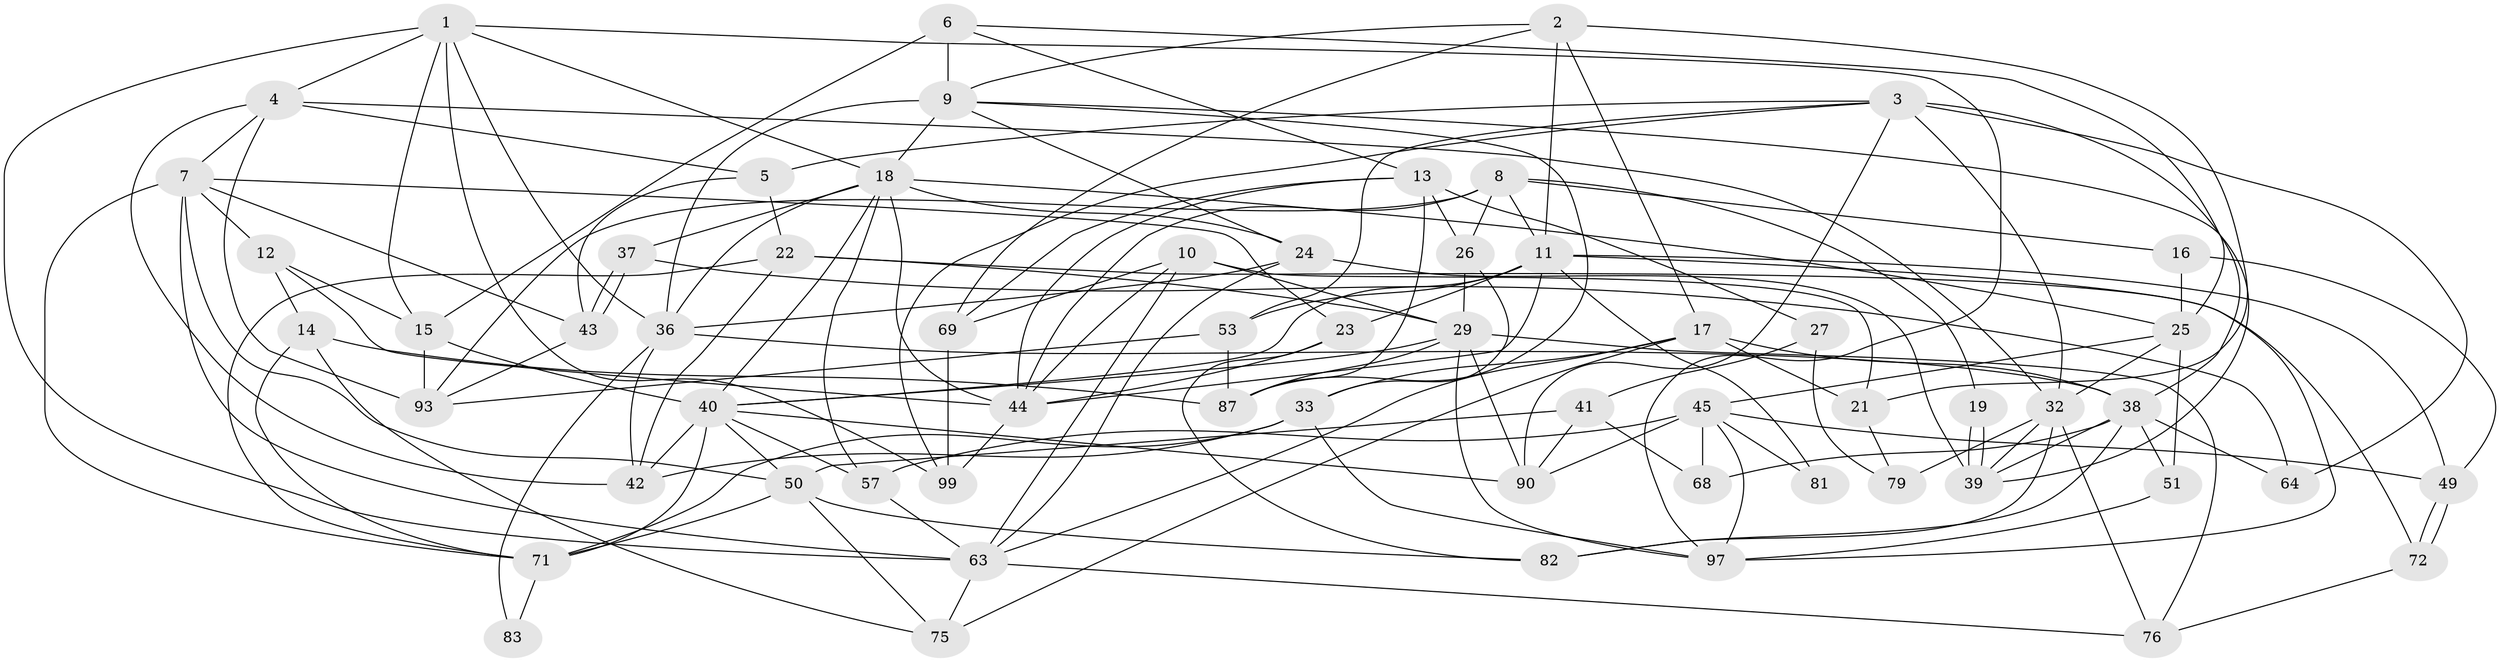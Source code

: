 // original degree distribution, {4: 0.36, 5: 0.23, 2: 0.13, 6: 0.02, 3: 0.21, 9: 0.02, 8: 0.01, 7: 0.02}
// Generated by graph-tools (version 1.1) at 2025/42/03/06/25 10:42:00]
// undirected, 61 vertices, 158 edges
graph export_dot {
graph [start="1"]
  node [color=gray90,style=filled];
  1 [super="+30"];
  2;
  3 [super="+62"];
  4 [super="+66"];
  5;
  6 [super="+47"];
  7 [super="+54"];
  8 [super="+35"];
  9 [super="+55"];
  10;
  11 [super="+20"];
  12 [super="+65"];
  13 [super="+78"];
  14 [super="+85"];
  15 [super="+80"];
  16;
  17 [super="+84"];
  18 [super="+31"];
  19;
  21;
  22 [super="+28"];
  23;
  24 [super="+60"];
  25 [super="+100"];
  26;
  27 [super="+77"];
  29 [super="+34"];
  32 [super="+59"];
  33 [super="+92"];
  36 [super="+56"];
  37;
  38 [super="+61"];
  39;
  40 [super="+73"];
  41 [super="+89"];
  42 [super="+46"];
  43 [super="+52"];
  44 [super="+48"];
  45 [super="+58"];
  49 [super="+74"];
  50 [super="+86"];
  51;
  53;
  57;
  63 [super="+67"];
  64 [super="+88"];
  68 [super="+70"];
  69;
  71 [super="+94"];
  72;
  75;
  76 [super="+91"];
  79;
  81;
  82;
  83;
  87 [super="+96"];
  90;
  93 [super="+95"];
  97 [super="+98"];
  99;
  1 -- 4;
  1 -- 97;
  1 -- 36;
  1 -- 18;
  1 -- 99;
  1 -- 63;
  1 -- 15;
  2 -- 69;
  2 -- 11;
  2 -- 17;
  2 -- 21;
  2 -- 9;
  3 -- 32;
  3 -- 64;
  3 -- 99;
  3 -- 53;
  3 -- 5;
  3 -- 90;
  3 -- 38;
  4 -- 42;
  4 -- 5;
  4 -- 93;
  4 -- 32;
  4 -- 7;
  5 -- 43;
  5 -- 22;
  6 -- 9;
  6 -- 15 [weight=2];
  6 -- 25;
  6 -- 13;
  7 -- 50;
  7 -- 71;
  7 -- 23;
  7 -- 43;
  7 -- 12;
  7 -- 63;
  8 -- 16;
  8 -- 19;
  8 -- 44;
  8 -- 26;
  8 -- 11;
  8 -- 93;
  9 -- 39;
  9 -- 18;
  9 -- 87;
  9 -- 24;
  9 -- 36;
  10 -- 63;
  10 -- 21;
  10 -- 44;
  10 -- 69;
  10 -- 29;
  11 -- 44;
  11 -- 53;
  11 -- 81;
  11 -- 97;
  11 -- 49;
  11 -- 23;
  11 -- 40;
  12 -- 44;
  12 -- 14;
  12 -- 15;
  13 -- 69;
  13 -- 27;
  13 -- 26;
  13 -- 44;
  13 -- 87;
  14 -- 75;
  14 -- 71;
  14 -- 87;
  15 -- 93;
  15 -- 40;
  16 -- 25;
  16 -- 49;
  17 -- 21;
  17 -- 33;
  17 -- 63;
  17 -- 75;
  17 -- 38;
  18 -- 36;
  18 -- 37;
  18 -- 44;
  18 -- 24;
  18 -- 57;
  18 -- 25;
  18 -- 40;
  19 -- 39;
  19 -- 39;
  21 -- 79;
  22 -- 29;
  22 -- 72;
  22 -- 42;
  22 -- 71;
  23 -- 44;
  23 -- 82;
  24 -- 39;
  24 -- 63;
  24 -- 36;
  25 -- 51;
  25 -- 45;
  25 -- 32;
  26 -- 33;
  26 -- 29;
  27 -- 79;
  27 -- 41;
  29 -- 87;
  29 -- 90;
  29 -- 40;
  29 -- 97;
  29 -- 76;
  32 -- 82;
  32 -- 79;
  32 -- 39;
  32 -- 76;
  33 -- 71;
  33 -- 97;
  33 -- 42;
  36 -- 42;
  36 -- 83;
  36 -- 38;
  37 -- 43;
  37 -- 43;
  37 -- 64;
  38 -- 39;
  38 -- 82;
  38 -- 68;
  38 -- 64;
  38 -- 51;
  40 -- 71;
  40 -- 42;
  40 -- 50;
  40 -- 57;
  40 -- 90;
  41 -- 68;
  41 -- 50;
  41 -- 90;
  43 -- 93;
  44 -- 99;
  45 -- 97;
  45 -- 90;
  45 -- 49;
  45 -- 68;
  45 -- 81;
  45 -- 57;
  49 -- 72;
  49 -- 72;
  50 -- 82;
  50 -- 75;
  50 -- 71;
  51 -- 97;
  53 -- 93;
  53 -- 87;
  57 -- 63;
  63 -- 75;
  63 -- 76;
  69 -- 99;
  71 -- 83;
  72 -- 76;
}
